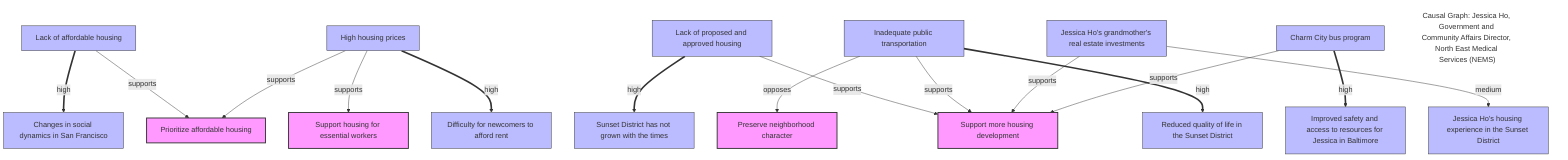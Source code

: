graph TD;
    n0["Lack of affordable housing"]:::factorNode;
    n1["Changes in social dynamics in San Francisco"]:::factorNode;
    n2["Lack of proposed and approved housing"]:::factorNode;
    n3["Sunset District has not grown with the times"]:::factorNode;
    n4["High housing prices"]:::factorNode;
    n5["Difficulty for newcomers to afford rent"]:::factorNode;
    n6["Inadequate public transportation"]:::factorNode;
    n7["Reduced quality of life in the Sunset District"]:::factorNode;
    n8["Jessica Ho's grandmother's real estate investments"]:::factorNode;
    n9["Jessica Ho's housing experience in the Sunset District"]:::factorNode;
    n10["Charm City bus program"]:::factorNode;
    n11["Improved safety and access to resources for Jessica in Baltimore"]:::factorNode;
    n12["Support more housing development"]:::stanceNode;
    n13["Preserve neighborhood character"]:::stanceNode;
    n14["Prioritize affordable housing"]:::stanceNode;
    n15["Support housing for essential workers"]:::stanceNode;
    n0 ==>|high| n1;
    n0 -->|supports| n14;
    n2 ==>|high| n3;
    n2 -->|supports| n12;
    n4 ==>|high| n5;
    n4 -->|supports| n14;
    n4 -->|supports| n15;
    n6 ==>|high| n7;
    n6 -->|supports| n12;
    n6 -->|opposes| n13;
    n8 -->|medium| n9;
    n8 -->|supports| n12;
    n10 ==>|high| n11;
    n10 -->|supports| n12;
    classDef stanceNode fill:#f9f,stroke:#333,stroke-width:2px;
    classDef factorNode fill:#bbf,stroke:#333,stroke-width:1px;
    title["Causal Graph: Jessica Ho, Government and Community Affairs Director, North East Medical Services (NEMS)"]:::title;
    classDef title fill:none,stroke:none;